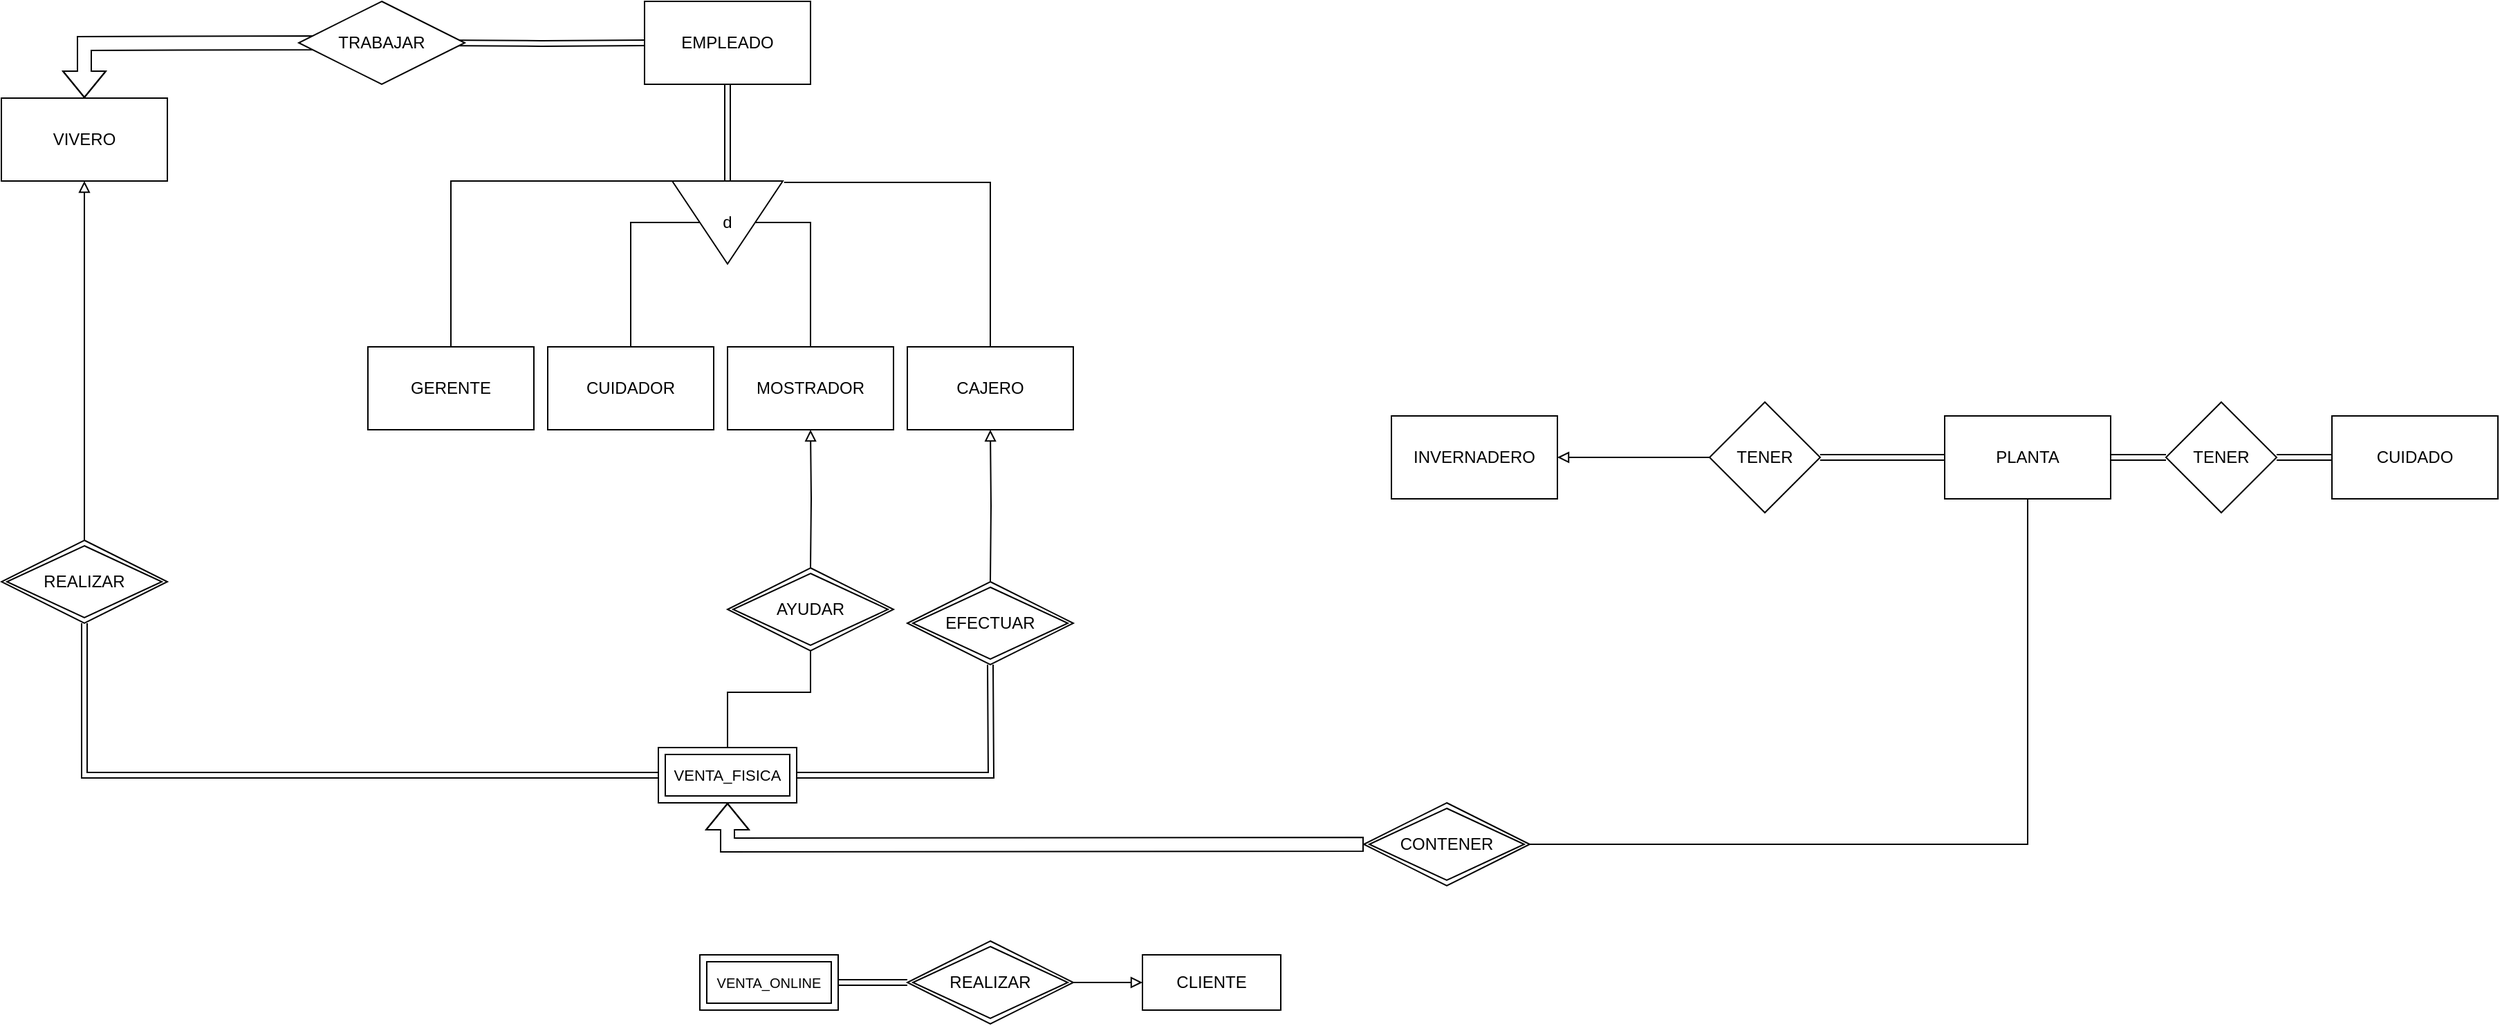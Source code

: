 <mxfile version="20.3.2" type="device"><diagram id="R2lEEEUBdFMjLlhIrx00" name="Page-1"><mxGraphModel dx="1878" dy="613" grid="1" gridSize="10" guides="1" tooltips="1" connect="1" arrows="1" fold="1" page="1" pageScale="1" pageWidth="850" pageHeight="1100" math="0" shadow="0" extFonts="Permanent Marker^https://fonts.googleapis.com/css?family=Permanent+Marker"><root><mxCell id="0"/><mxCell id="1" parent="0"/><mxCell id="LyyW81AWZ8idmyVDk6UV-1" value="&lt;div&gt;VIVERO&lt;/div&gt;" style="rounded=0;whiteSpace=wrap;html=1;" vertex="1" parent="1"><mxGeometry x="-545" y="140" width="120" height="60" as="geometry"/></mxCell><mxCell id="LyyW81AWZ8idmyVDk6UV-9" value="" style="edgeStyle=orthogonalEdgeStyle;rounded=0;orthogonalLoop=1;jettySize=auto;html=1;shape=link;" edge="1" parent="1" source="LyyW81AWZ8idmyVDk6UV-2" target="LyyW81AWZ8idmyVDk6UV-8"><mxGeometry relative="1" as="geometry"/></mxCell><mxCell id="LyyW81AWZ8idmyVDk6UV-2" value="EMPLEADO" style="rounded=0;whiteSpace=wrap;html=1;" vertex="1" parent="1"><mxGeometry x="-80" y="70" width="120" height="60" as="geometry"/></mxCell><mxCell id="LyyW81AWZ8idmyVDk6UV-3" value="PLANTA" style="rounded=0;whiteSpace=wrap;html=1;" vertex="1" parent="1"><mxGeometry x="860" y="370" width="120" height="60" as="geometry"/></mxCell><mxCell id="LyyW81AWZ8idmyVDk6UV-8" value="d" style="triangle;whiteSpace=wrap;html=1;rotation=90;gradientColor=none;horizontal=0;" vertex="1" parent="1"><mxGeometry x="-50" y="190" width="60" height="80" as="geometry"/></mxCell><mxCell id="LyyW81AWZ8idmyVDk6UV-15" value="&lt;div&gt;GERENTE&lt;/div&gt;" style="whiteSpace=wrap;html=1;fontSize=12;gradientColor=none;" vertex="1" parent="1"><mxGeometry x="-280" y="320" width="120" height="60" as="geometry"/></mxCell><mxCell id="LyyW81AWZ8idmyVDk6UV-16" value="CUIDADOR" style="whiteSpace=wrap;html=1;fontSize=12;gradientColor=none;" vertex="1" parent="1"><mxGeometry x="-150" y="320" width="120" height="60" as="geometry"/></mxCell><mxCell id="LyyW81AWZ8idmyVDk6UV-18" value="MOSTRADOR" style="whiteSpace=wrap;html=1;fontSize=12;gradientColor=none;" vertex="1" parent="1"><mxGeometry x="-20" y="320" width="120" height="60" as="geometry"/></mxCell><mxCell id="LyyW81AWZ8idmyVDk6UV-19" value="CAJERO" style="whiteSpace=wrap;html=1;fontSize=12;gradientColor=none;" vertex="1" parent="1"><mxGeometry x="110" y="320" width="120" height="60" as="geometry"/></mxCell><mxCell id="LyyW81AWZ8idmyVDk6UV-23" value="" style="endArrow=none;html=1;rounded=0;fontSize=12;exitX=0.5;exitY=0;exitDx=0;exitDy=0;entryX=0;entryY=1;entryDx=0;entryDy=0;entryPerimeter=0;" edge="1" parent="1" source="LyyW81AWZ8idmyVDk6UV-15" target="LyyW81AWZ8idmyVDk6UV-8"><mxGeometry width="50" height="50" relative="1" as="geometry"><mxPoint x="-210" y="270" as="sourcePoint"/><mxPoint x="-160" y="220" as="targetPoint"/><Array as="points"><mxPoint x="-220" y="200"/></Array></mxGeometry></mxCell><mxCell id="LyyW81AWZ8idmyVDk6UV-25" value="" style="endArrow=none;html=1;rounded=0;fontSize=12;entryX=0.5;entryY=1;entryDx=0;entryDy=0;exitX=0.5;exitY=0;exitDx=0;exitDy=0;" edge="1" parent="1" source="LyyW81AWZ8idmyVDk6UV-16" target="LyyW81AWZ8idmyVDk6UV-8"><mxGeometry width="50" height="50" relative="1" as="geometry"><mxPoint x="-110" y="310" as="sourcePoint"/><mxPoint x="-60" y="260" as="targetPoint"/><Array as="points"><mxPoint x="-90" y="230"/></Array></mxGeometry></mxCell><mxCell id="LyyW81AWZ8idmyVDk6UV-27" value="" style="endArrow=none;html=1;rounded=0;fontSize=12;exitX=0.5;exitY=0;exitDx=0;exitDy=0;entryX=0.5;entryY=0;entryDx=0;entryDy=0;" edge="1" parent="1" source="LyyW81AWZ8idmyVDk6UV-18" target="LyyW81AWZ8idmyVDk6UV-8"><mxGeometry width="50" height="50" relative="1" as="geometry"><mxPoint x="40" y="300" as="sourcePoint"/><mxPoint x="90" y="250" as="targetPoint"/><Array as="points"><mxPoint x="40" y="230"/></Array></mxGeometry></mxCell><mxCell id="LyyW81AWZ8idmyVDk6UV-28" value="" style="endArrow=none;html=1;rounded=0;fontSize=12;entryX=0.017;entryY=-0.012;entryDx=0;entryDy=0;entryPerimeter=0;" edge="1" parent="1" source="LyyW81AWZ8idmyVDk6UV-19" target="LyyW81AWZ8idmyVDk6UV-8"><mxGeometry width="50" height="50" relative="1" as="geometry"><mxPoint x="170" y="299.289" as="sourcePoint"/><mxPoint x="170" y="249.289" as="targetPoint"/><Array as="points"><mxPoint x="170" y="201"/></Array></mxGeometry></mxCell><mxCell id="LyyW81AWZ8idmyVDk6UV-56" style="edgeStyle=orthogonalEdgeStyle;shape=flexArrow;rounded=0;orthogonalLoop=1;jettySize=auto;html=1;entryX=0.5;entryY=0;entryDx=0;entryDy=0;strokeWidth=1;fontSize=12;startArrow=none;startFill=0;endArrow=block;endFill=0;targetPerimeterSpacing=0;" edge="1" parent="1" target="LyyW81AWZ8idmyVDk6UV-1"><mxGeometry relative="1" as="geometry"><mxPoint x="-310" y="100" as="sourcePoint"/></mxGeometry></mxCell><mxCell id="LyyW81AWZ8idmyVDk6UV-57" style="edgeStyle=orthogonalEdgeStyle;shape=link;rounded=0;orthogonalLoop=1;jettySize=auto;html=1;entryX=0;entryY=0.5;entryDx=0;entryDy=0;strokeWidth=1;fontSize=12;startArrow=none;startFill=0;endArrow=block;endFill=0;targetPerimeterSpacing=0;" edge="1" parent="1" target="LyyW81AWZ8idmyVDk6UV-2"><mxGeometry relative="1" as="geometry"><mxPoint x="-230" y="100" as="sourcePoint"/></mxGeometry></mxCell><mxCell id="LyyW81AWZ8idmyVDk6UV-37" value="INVERNADERO" style="rounded=0;whiteSpace=wrap;html=1;fontSize=12;gradientColor=none;" vertex="1" parent="1"><mxGeometry x="460" y="370" width="120" height="60" as="geometry"/></mxCell><mxCell id="LyyW81AWZ8idmyVDk6UV-39" style="edgeStyle=orthogonalEdgeStyle;rounded=0;orthogonalLoop=1;jettySize=auto;html=1;entryX=1;entryY=0.5;entryDx=0;entryDy=0;strokeWidth=1;fontSize=12;startArrow=none;startFill=0;endArrow=block;endFill=0;targetPerimeterSpacing=0;" edge="1" parent="1" source="LyyW81AWZ8idmyVDk6UV-38" target="LyyW81AWZ8idmyVDk6UV-37"><mxGeometry relative="1" as="geometry"/></mxCell><mxCell id="LyyW81AWZ8idmyVDk6UV-40" style="edgeStyle=orthogonalEdgeStyle;shape=link;rounded=0;orthogonalLoop=1;jettySize=auto;html=1;entryX=0;entryY=0.5;entryDx=0;entryDy=0;strokeWidth=1;fontSize=12;startArrow=none;startFill=0;endArrow=block;endFill=0;targetPerimeterSpacing=0;" edge="1" parent="1" source="LyyW81AWZ8idmyVDk6UV-38" target="LyyW81AWZ8idmyVDk6UV-3"><mxGeometry relative="1" as="geometry"/></mxCell><mxCell id="LyyW81AWZ8idmyVDk6UV-38" value="&lt;div&gt;TENER&lt;/div&gt;" style="rhombus;whiteSpace=wrap;html=1;fontSize=12;gradientColor=none;" vertex="1" parent="1"><mxGeometry x="690" y="360" width="80" height="80" as="geometry"/></mxCell><mxCell id="LyyW81AWZ8idmyVDk6UV-41" value="CUIDADO" style="whiteSpace=wrap;html=1;fontSize=12;gradientColor=none;" vertex="1" parent="1"><mxGeometry x="1140" y="370" width="120" height="60" as="geometry"/></mxCell><mxCell id="LyyW81AWZ8idmyVDk6UV-43" style="edgeStyle=orthogonalEdgeStyle;rounded=0;orthogonalLoop=1;jettySize=auto;html=1;strokeWidth=1;fontSize=12;startArrow=none;startFill=0;endArrow=block;endFill=0;targetPerimeterSpacing=0;shape=link;" edge="1" parent="1" source="LyyW81AWZ8idmyVDk6UV-42" target="LyyW81AWZ8idmyVDk6UV-41"><mxGeometry relative="1" as="geometry"/></mxCell><mxCell id="LyyW81AWZ8idmyVDk6UV-44" style="edgeStyle=orthogonalEdgeStyle;rounded=0;orthogonalLoop=1;jettySize=auto;html=1;entryX=1;entryY=0.5;entryDx=0;entryDy=0;strokeWidth=1;fontSize=12;startArrow=none;startFill=0;endArrow=block;endFill=0;targetPerimeterSpacing=0;shape=link;" edge="1" parent="1" source="LyyW81AWZ8idmyVDk6UV-42" target="LyyW81AWZ8idmyVDk6UV-3"><mxGeometry relative="1" as="geometry"/></mxCell><mxCell id="LyyW81AWZ8idmyVDk6UV-42" value="TENER" style="rhombus;whiteSpace=wrap;html=1;fontSize=12;gradientColor=none;" vertex="1" parent="1"><mxGeometry x="1020" y="360" width="80" height="80" as="geometry"/></mxCell><mxCell id="LyyW81AWZ8idmyVDk6UV-49" style="edgeStyle=orthogonalEdgeStyle;shape=link;rounded=0;orthogonalLoop=1;jettySize=auto;html=1;strokeWidth=1;fontSize=12;startArrow=none;startFill=0;endArrow=block;endFill=0;targetPerimeterSpacing=0;exitX=1;exitY=0.5;exitDx=0;exitDy=0;" edge="1" parent="1" source="LyyW81AWZ8idmyVDk6UV-81"><mxGeometry relative="1" as="geometry"><mxPoint x="40" y="630" as="sourcePoint"/><mxPoint x="170" y="550" as="targetPoint"/></mxGeometry></mxCell><mxCell id="LyyW81AWZ8idmyVDk6UV-50" style="edgeStyle=orthogonalEdgeStyle;rounded=0;orthogonalLoop=1;jettySize=auto;html=1;entryX=0.5;entryY=1;entryDx=0;entryDy=0;strokeWidth=1;fontSize=12;startArrow=none;startFill=0;endArrow=block;endFill=0;targetPerimeterSpacing=0;exitX=0.5;exitY=0;exitDx=0;exitDy=0;" edge="1" parent="1" target="LyyW81AWZ8idmyVDk6UV-19"><mxGeometry relative="1" as="geometry"><mxPoint x="170" y="490" as="sourcePoint"/></mxGeometry></mxCell><mxCell id="LyyW81AWZ8idmyVDk6UV-53" style="edgeStyle=orthogonalEdgeStyle;rounded=0;orthogonalLoop=1;jettySize=auto;html=1;strokeWidth=1;fontSize=12;startArrow=none;startFill=0;endArrow=block;endFill=0;targetPerimeterSpacing=0;" edge="1" parent="1" target="LyyW81AWZ8idmyVDk6UV-18"><mxGeometry relative="1" as="geometry"><mxPoint x="40" y="480" as="sourcePoint"/></mxGeometry></mxCell><mxCell id="LyyW81AWZ8idmyVDk6UV-61" style="edgeStyle=orthogonalEdgeStyle;rounded=0;orthogonalLoop=1;jettySize=auto;html=1;entryX=0.5;entryY=1;entryDx=0;entryDy=0;strokeWidth=1;fontSize=12;startArrow=none;startFill=0;endArrow=block;endFill=0;targetPerimeterSpacing=0;exitX=0.5;exitY=0;exitDx=0;exitDy=0;" edge="1" parent="1" source="LyyW81AWZ8idmyVDk6UV-64" target="LyyW81AWZ8idmyVDk6UV-1"><mxGeometry relative="1" as="geometry"><mxPoint x="-485" y="450" as="sourcePoint"/></mxGeometry></mxCell><mxCell id="LyyW81AWZ8idmyVDk6UV-62" style="edgeStyle=orthogonalEdgeStyle;shape=link;rounded=0;orthogonalLoop=1;jettySize=auto;html=1;entryX=0;entryY=0.5;entryDx=0;entryDy=0;strokeWidth=1;fontSize=12;startArrow=none;startFill=0;endArrow=block;endFill=0;targetPerimeterSpacing=0;" edge="1" parent="1" source="LyyW81AWZ8idmyVDk6UV-64" target="LyyW81AWZ8idmyVDk6UV-81"><mxGeometry relative="1" as="geometry"><mxPoint x="-485" y="530" as="sourcePoint"/><mxPoint x="-80" y="630" as="targetPoint"/><Array as="points"><mxPoint x="-485" y="630"/></Array></mxGeometry></mxCell><mxCell id="LyyW81AWZ8idmyVDk6UV-64" value="REALIZAR" style="shape=rhombus;double=1;perimeter=rhombusPerimeter;whiteSpace=wrap;html=1;align=center;fontSize=12;fillColor=default;gradientColor=none;" vertex="1" parent="1"><mxGeometry x="-545" y="460" width="120" height="60" as="geometry"/></mxCell><mxCell id="LyyW81AWZ8idmyVDk6UV-66" value="TRABAJAR" style="shape=rhombus;perimeter=rhombusPerimeter;whiteSpace=wrap;html=1;align=center;fontSize=12;fillColor=default;gradientColor=none;" vertex="1" parent="1"><mxGeometry x="-330" y="70" width="120" height="60" as="geometry"/></mxCell><mxCell id="LyyW81AWZ8idmyVDk6UV-71" value="AYUDAR" style="shape=rhombus;double=1;perimeter=rhombusPerimeter;whiteSpace=wrap;html=1;align=center;fontSize=12;fillColor=default;gradientColor=none;" vertex="1" parent="1"><mxGeometry x="-20" y="480" width="120" height="60" as="geometry"/></mxCell><mxCell id="LyyW81AWZ8idmyVDk6UV-72" value="EFECTUAR" style="shape=rhombus;double=1;perimeter=rhombusPerimeter;whiteSpace=wrap;html=1;align=center;fontSize=12;fillColor=default;gradientColor=none;" vertex="1" parent="1"><mxGeometry x="110" y="490" width="120" height="60" as="geometry"/></mxCell><mxCell id="LyyW81AWZ8idmyVDk6UV-74" value="&lt;font style=&quot;font-size: 10px;&quot;&gt;VENTA_ONLINE&lt;/font&gt;" style="shape=ext;margin=3;double=1;whiteSpace=wrap;html=1;align=center;fontSize=12;fillColor=default;gradientColor=none;" vertex="1" parent="1"><mxGeometry x="-40" y="760" width="100" height="40" as="geometry"/></mxCell><mxCell id="LyyW81AWZ8idmyVDk6UV-79" style="edgeStyle=orthogonalEdgeStyle;rounded=0;orthogonalLoop=1;jettySize=auto;html=1;entryX=1;entryY=0.5;entryDx=0;entryDy=0;strokeWidth=1;fontSize=12;startArrow=none;startFill=0;endArrow=block;endFill=0;targetPerimeterSpacing=0;shape=link;" edge="1" parent="1" source="LyyW81AWZ8idmyVDk6UV-77" target="LyyW81AWZ8idmyVDk6UV-74"><mxGeometry relative="1" as="geometry"/></mxCell><mxCell id="LyyW81AWZ8idmyVDk6UV-80" style="edgeStyle=orthogonalEdgeStyle;rounded=0;orthogonalLoop=1;jettySize=auto;html=1;strokeWidth=1;fontSize=12;startArrow=none;startFill=0;endArrow=block;endFill=0;targetPerimeterSpacing=0;" edge="1" parent="1" source="LyyW81AWZ8idmyVDk6UV-77" target="LyyW81AWZ8idmyVDk6UV-78"><mxGeometry relative="1" as="geometry"/></mxCell><mxCell id="LyyW81AWZ8idmyVDk6UV-77" value="&lt;div style=&quot;font-size: 12px;&quot;&gt;REALIZAR&lt;br&gt;&lt;/div&gt;" style="shape=rhombus;double=1;perimeter=rhombusPerimeter;whiteSpace=wrap;html=1;align=center;fontSize=10;fillColor=default;gradientColor=none;" vertex="1" parent="1"><mxGeometry x="110" y="750" width="120" height="60" as="geometry"/></mxCell><mxCell id="LyyW81AWZ8idmyVDk6UV-78" value="CLIENTE" style="whiteSpace=wrap;html=1;align=center;fontSize=12;fillColor=default;gradientColor=none;" vertex="1" parent="1"><mxGeometry x="280" y="760" width="100" height="40" as="geometry"/></mxCell><mxCell id="LyyW81AWZ8idmyVDk6UV-81" value="&lt;font style=&quot;font-size: 11px;&quot;&gt;VENTA_FISICA&lt;/font&gt;" style="shape=ext;margin=3;double=1;whiteSpace=wrap;html=1;align=center;fontSize=12;fillColor=default;gradientColor=none;" vertex="1" parent="1"><mxGeometry x="-70" y="610" width="100" height="40" as="geometry"/></mxCell><mxCell id="LyyW81AWZ8idmyVDk6UV-84" style="edgeStyle=orthogonalEdgeStyle;rounded=0;orthogonalLoop=1;jettySize=auto;html=1;entryX=0.5;entryY=1;entryDx=0;entryDy=0;strokeWidth=1;fontSize=11;startArrow=none;startFill=0;endArrow=block;endFill=0;targetPerimeterSpacing=0;shape=flexArrow;" edge="1" parent="1" target="LyyW81AWZ8idmyVDk6UV-81"><mxGeometry relative="1" as="geometry"><mxPoint x="440" y="680" as="sourcePoint"/></mxGeometry></mxCell><mxCell id="LyyW81AWZ8idmyVDk6UV-87" value="CONTENER" style="shape=rhombus;double=1;perimeter=rhombusPerimeter;whiteSpace=wrap;html=1;align=center;fontSize=12;fillColor=default;gradientColor=none;" vertex="1" parent="1"><mxGeometry x="440" y="650" width="120" height="60" as="geometry"/></mxCell><mxCell id="LyyW81AWZ8idmyVDk6UV-88" value="" style="endArrow=none;html=1;rounded=0;strokeWidth=1;fontSize=12;targetPerimeterSpacing=0;entryX=0.5;entryY=1;entryDx=0;entryDy=0;exitX=0.5;exitY=0;exitDx=0;exitDy=0;" edge="1" parent="1" source="LyyW81AWZ8idmyVDk6UV-81" target="LyyW81AWZ8idmyVDk6UV-71"><mxGeometry relative="1" as="geometry"><mxPoint x="-10" y="620" as="sourcePoint"/><mxPoint x="150" y="620" as="targetPoint"/><Array as="points"><mxPoint x="-20" y="570"/><mxPoint x="40" y="570"/></Array></mxGeometry></mxCell><mxCell id="LyyW81AWZ8idmyVDk6UV-91" value="" style="endArrow=none;html=1;rounded=0;strokeWidth=1;fontSize=12;targetPerimeterSpacing=0;entryX=0.5;entryY=1;entryDx=0;entryDy=0;exitX=1;exitY=0.5;exitDx=0;exitDy=0;" edge="1" parent="1" source="LyyW81AWZ8idmyVDk6UV-87" target="LyyW81AWZ8idmyVDk6UV-3"><mxGeometry relative="1" as="geometry"><mxPoint x="650" y="679.5" as="sourcePoint"/><mxPoint x="810" y="679.5" as="targetPoint"/><Array as="points"><mxPoint x="920" y="680"/></Array></mxGeometry></mxCell></root></mxGraphModel></diagram></mxfile>